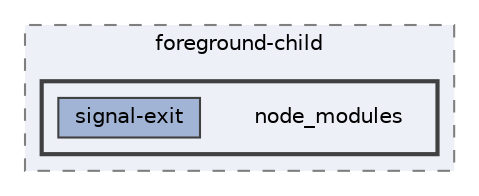 digraph "pkiclassroomrescheduler/src/main/frontend/node_modules/foreground-child/node_modules"
{
 // LATEX_PDF_SIZE
  bgcolor="transparent";
  edge [fontname=Helvetica,fontsize=10,labelfontname=Helvetica,labelfontsize=10];
  node [fontname=Helvetica,fontsize=10,shape=box,height=0.2,width=0.4];
  compound=true
  subgraph clusterdir_d9aff357c04994db0bc3818586d3b10f {
    graph [ bgcolor="#edf0f7", pencolor="grey50", label="foreground-child", fontname=Helvetica,fontsize=10 style="filled,dashed", URL="dir_d9aff357c04994db0bc3818586d3b10f.html",tooltip=""]
  subgraph clusterdir_6793c703563966b94c7b4a80f50c7451 {
    graph [ bgcolor="#edf0f7", pencolor="grey25", label="", fontname=Helvetica,fontsize=10 style="filled,bold", URL="dir_6793c703563966b94c7b4a80f50c7451.html",tooltip=""]
    dir_6793c703563966b94c7b4a80f50c7451 [shape=plaintext, label="node_modules"];
  dir_7078c624664fd82fd9d2a5272e5e5ee6 [label="signal-exit", fillcolor="#a2b4d6", color="grey25", style="filled", URL="dir_7078c624664fd82fd9d2a5272e5e5ee6.html",tooltip=""];
  }
  }
}
